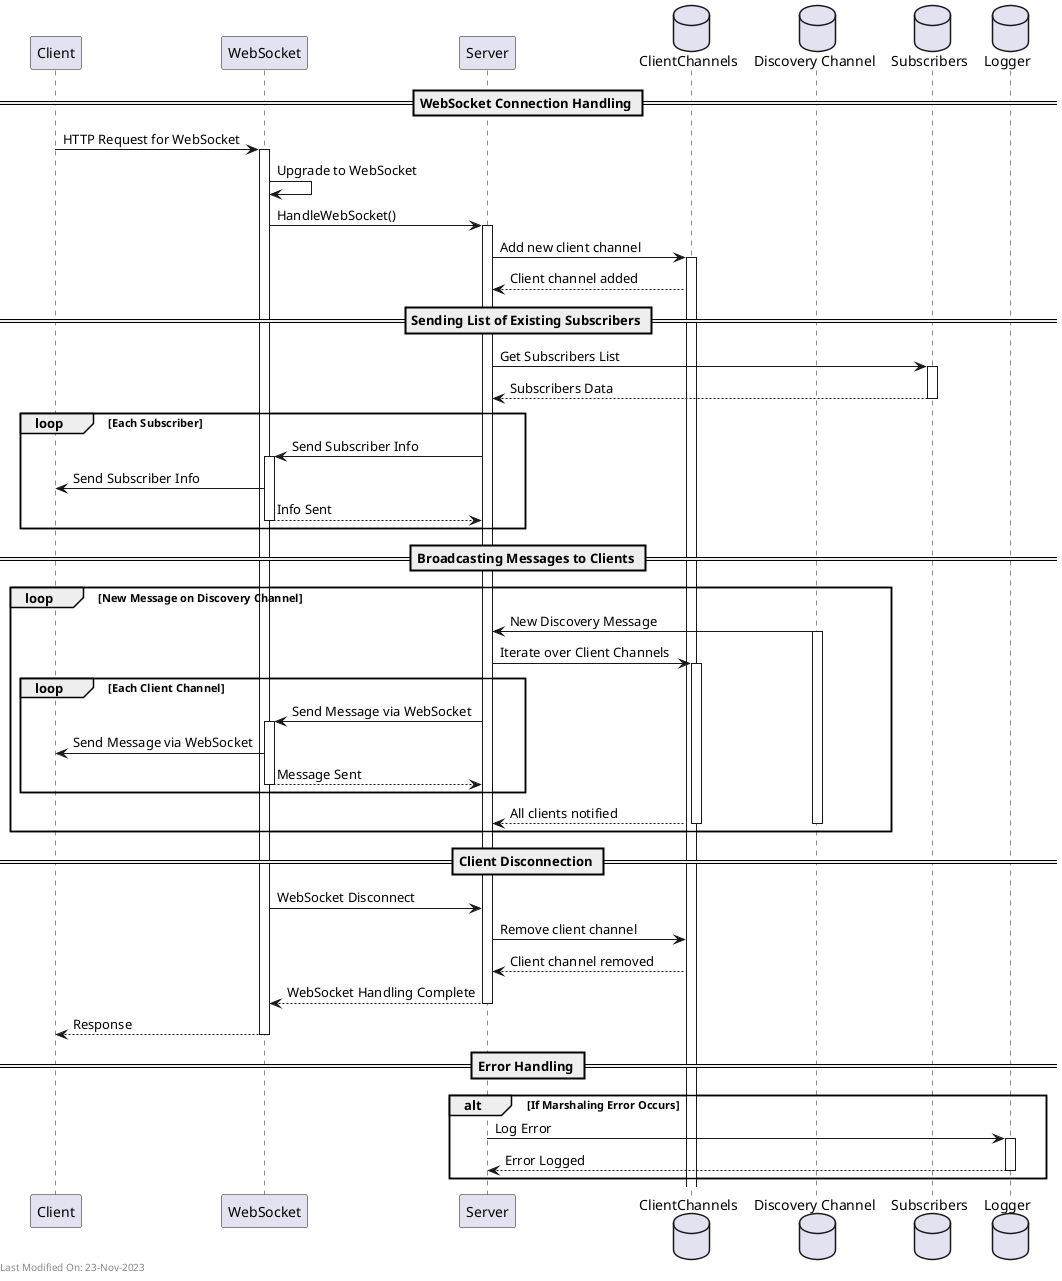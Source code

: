 @startuml
participant Client
participant "WebSocket" as WS
participant "Server" as S
database "ClientChannels" as CC
database "Discovery Channel" as DC
database "Subscribers" as Subs
database "Logger" as Log

== WebSocket Connection Handling ==
Client -> WS : HTTP Request for WebSocket

activate WS
WS -> WS : Upgrade to WebSocket

WS -> S : HandleWebSocket()
activate S

S -> CC : Add new client channel
activate CC
CC --> S : Client channel added

== Sending List of Existing Subscribers ==
S -> Subs : Get Subscribers List
activate Subs
Subs --> S : Subscribers Data
deactivate Subs

loop Each Subscriber
    S -> WS : Send Subscriber Info
    activate WS
    WS -> Client: Send Subscriber Info
    WS --> S : Info Sent
    deactivate WS
end

== Broadcasting Messages to Clients ==
loop New Message on Discovery Channel
    DC -> S : New Discovery Message
    activate DC
    S -> CC : Iterate over Client Channels
    activate CC
    loop Each Client Channel
        S -> WS : Send Message via WebSocket
        activate WS
        WS -> Client: Send Message via WebSocket
        WS --> S : Message Sent
        deactivate WS
    end
    CC --> S : All clients notified
    deactivate CC
    deactivate DC
end

== Client Disconnection ==
WS -> S : WebSocket Disconnect
S -> CC : Remove client channel
CC --> S : Client channel removed

S --> WS : WebSocket Handling Complete
deactivate S
WS --> Client : Response
deactivate WS

== Error Handling ==
alt If Marshaling Error Occurs
    S -> Log : Log Error
    activate Log
    Log --> S : Error Logged
    deactivate Log
end

left footer Last Modified On: 23-Nov-2023

@enduml
